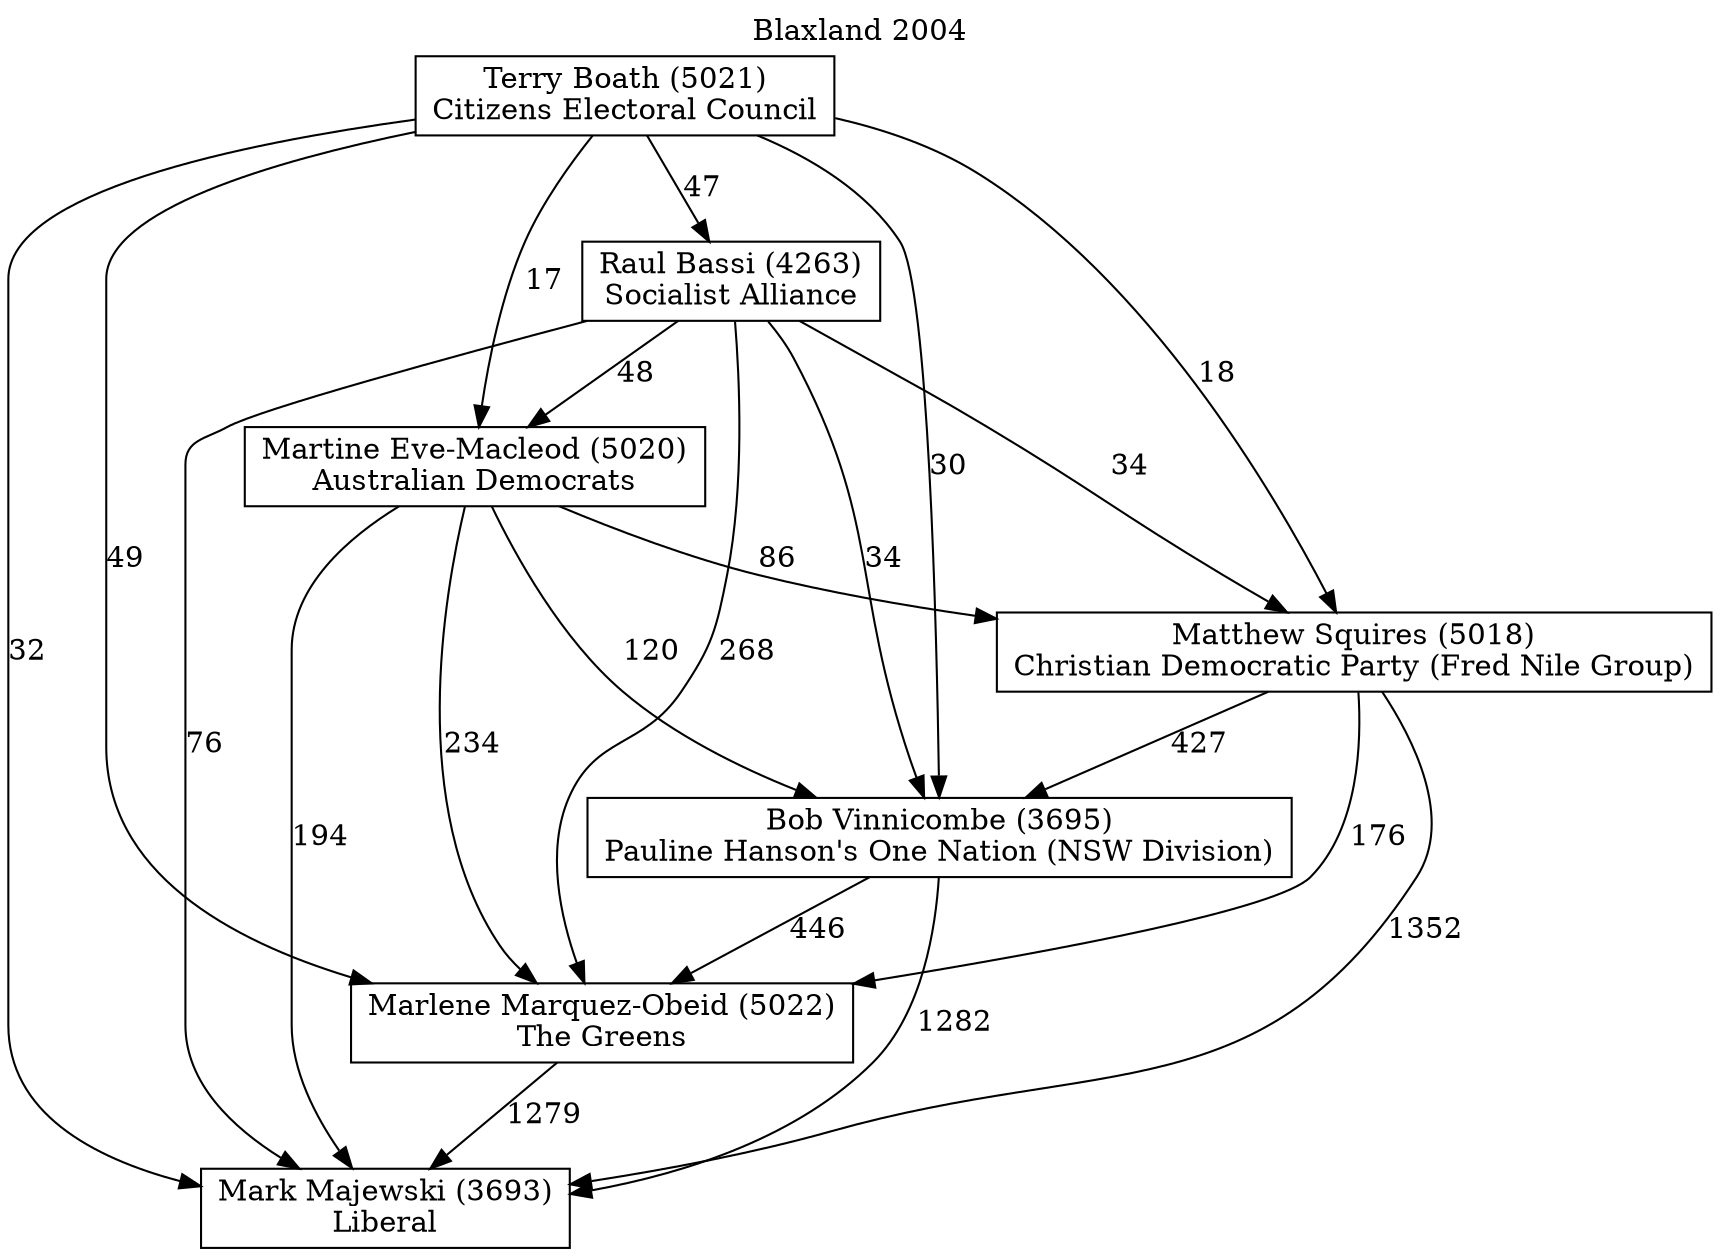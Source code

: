 // House preference flow
digraph "Mark Majewski (3693)_Blaxland_2004" {
	graph [label="Blaxland 2004" labelloc=t mclimit=10]
	node [shape=box]
	"Mark Majewski (3693)" [label="Mark Majewski (3693)
Liberal"]
	"Marlene Marquez-Obeid (5022)" [label="Marlene Marquez-Obeid (5022)
The Greens"]
	"Bob Vinnicombe (3695)" [label="Bob Vinnicombe (3695)
Pauline Hanson's One Nation (NSW Division)"]
	"Matthew Squires (5018)" [label="Matthew Squires (5018)
Christian Democratic Party (Fred Nile Group)"]
	"Martine Eve-Macleod (5020)" [label="Martine Eve-Macleod (5020)
Australian Democrats"]
	"Raul Bassi (4263)" [label="Raul Bassi (4263)
Socialist Alliance"]
	"Terry Boath (5021)" [label="Terry Boath (5021)
Citizens Electoral Council"]
	"Marlene Marquez-Obeid (5022)" -> "Mark Majewski (3693)" [label=1279]
	"Bob Vinnicombe (3695)" -> "Marlene Marquez-Obeid (5022)" [label=446]
	"Matthew Squires (5018)" -> "Bob Vinnicombe (3695)" [label=427]
	"Martine Eve-Macleod (5020)" -> "Matthew Squires (5018)" [label=86]
	"Raul Bassi (4263)" -> "Martine Eve-Macleod (5020)" [label=48]
	"Terry Boath (5021)" -> "Raul Bassi (4263)" [label=47]
	"Bob Vinnicombe (3695)" -> "Mark Majewski (3693)" [label=1282]
	"Matthew Squires (5018)" -> "Mark Majewski (3693)" [label=1352]
	"Martine Eve-Macleod (5020)" -> "Mark Majewski (3693)" [label=194]
	"Raul Bassi (4263)" -> "Mark Majewski (3693)" [label=76]
	"Terry Boath (5021)" -> "Mark Majewski (3693)" [label=32]
	"Terry Boath (5021)" -> "Martine Eve-Macleod (5020)" [label=17]
	"Raul Bassi (4263)" -> "Matthew Squires (5018)" [label=34]
	"Terry Boath (5021)" -> "Matthew Squires (5018)" [label=18]
	"Martine Eve-Macleod (5020)" -> "Bob Vinnicombe (3695)" [label=120]
	"Raul Bassi (4263)" -> "Bob Vinnicombe (3695)" [label=34]
	"Terry Boath (5021)" -> "Bob Vinnicombe (3695)" [label=30]
	"Matthew Squires (5018)" -> "Marlene Marquez-Obeid (5022)" [label=176]
	"Martine Eve-Macleod (5020)" -> "Marlene Marquez-Obeid (5022)" [label=234]
	"Raul Bassi (4263)" -> "Marlene Marquez-Obeid (5022)" [label=268]
	"Terry Boath (5021)" -> "Marlene Marquez-Obeid (5022)" [label=49]
}
